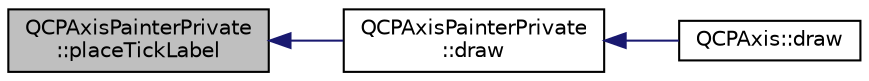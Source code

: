 digraph "QCPAxisPainterPrivate::placeTickLabel"
{
  edge [fontname="Helvetica",fontsize="10",labelfontname="Helvetica",labelfontsize="10"];
  node [fontname="Helvetica",fontsize="10",shape=record];
  rankdir="LR";
  Node72 [label="QCPAxisPainterPrivate\l::placeTickLabel",height=0.2,width=0.4,color="black", fillcolor="grey75", style="filled", fontcolor="black"];
  Node72 -> Node73 [dir="back",color="midnightblue",fontsize="10",style="solid",fontname="Helvetica"];
  Node73 [label="QCPAxisPainterPrivate\l::draw",height=0.2,width=0.4,color="black", fillcolor="white", style="filled",URL="$dc/dba/class_q_c_p_axis_painter_private.html#a0207a99bdf9c4f70af20928898ddc2fc"];
  Node73 -> Node74 [dir="back",color="midnightblue",fontsize="10",style="solid",fontname="Helvetica"];
  Node74 [label="QCPAxis::draw",height=0.2,width=0.4,color="black", fillcolor="white", style="filled",URL="$d2/deb/class_q_c_p_axis.html#a258b1e783eda5cd14ec5552c696a424e"];
}
